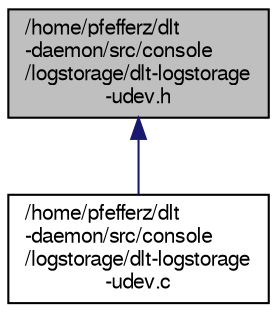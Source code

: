digraph "/home/pfefferz/dlt-daemon/src/console/logstorage/dlt-logstorage-udev.h"
{
  edge [fontname="FreeSans",fontsize="10",labelfontname="FreeSans",labelfontsize="10"];
  node [fontname="FreeSans",fontsize="10",shape=record];
  Node1 [label="/home/pfefferz/dlt\l-daemon/src/console\l/logstorage/dlt-logstorage\l-udev.h",height=0.2,width=0.4,color="black", fillcolor="grey75", style="filled", fontcolor="black"];
  Node1 -> Node2 [dir="back",color="midnightblue",fontsize="10",style="solid",fontname="FreeSans"];
  Node2 [label="/home/pfefferz/dlt\l-daemon/src/console\l/logstorage/dlt-logstorage\l-udev.c",height=0.2,width=0.4,color="black", fillcolor="white", style="filled",URL="$dlt-logstorage-udev_8c.html"];
}
